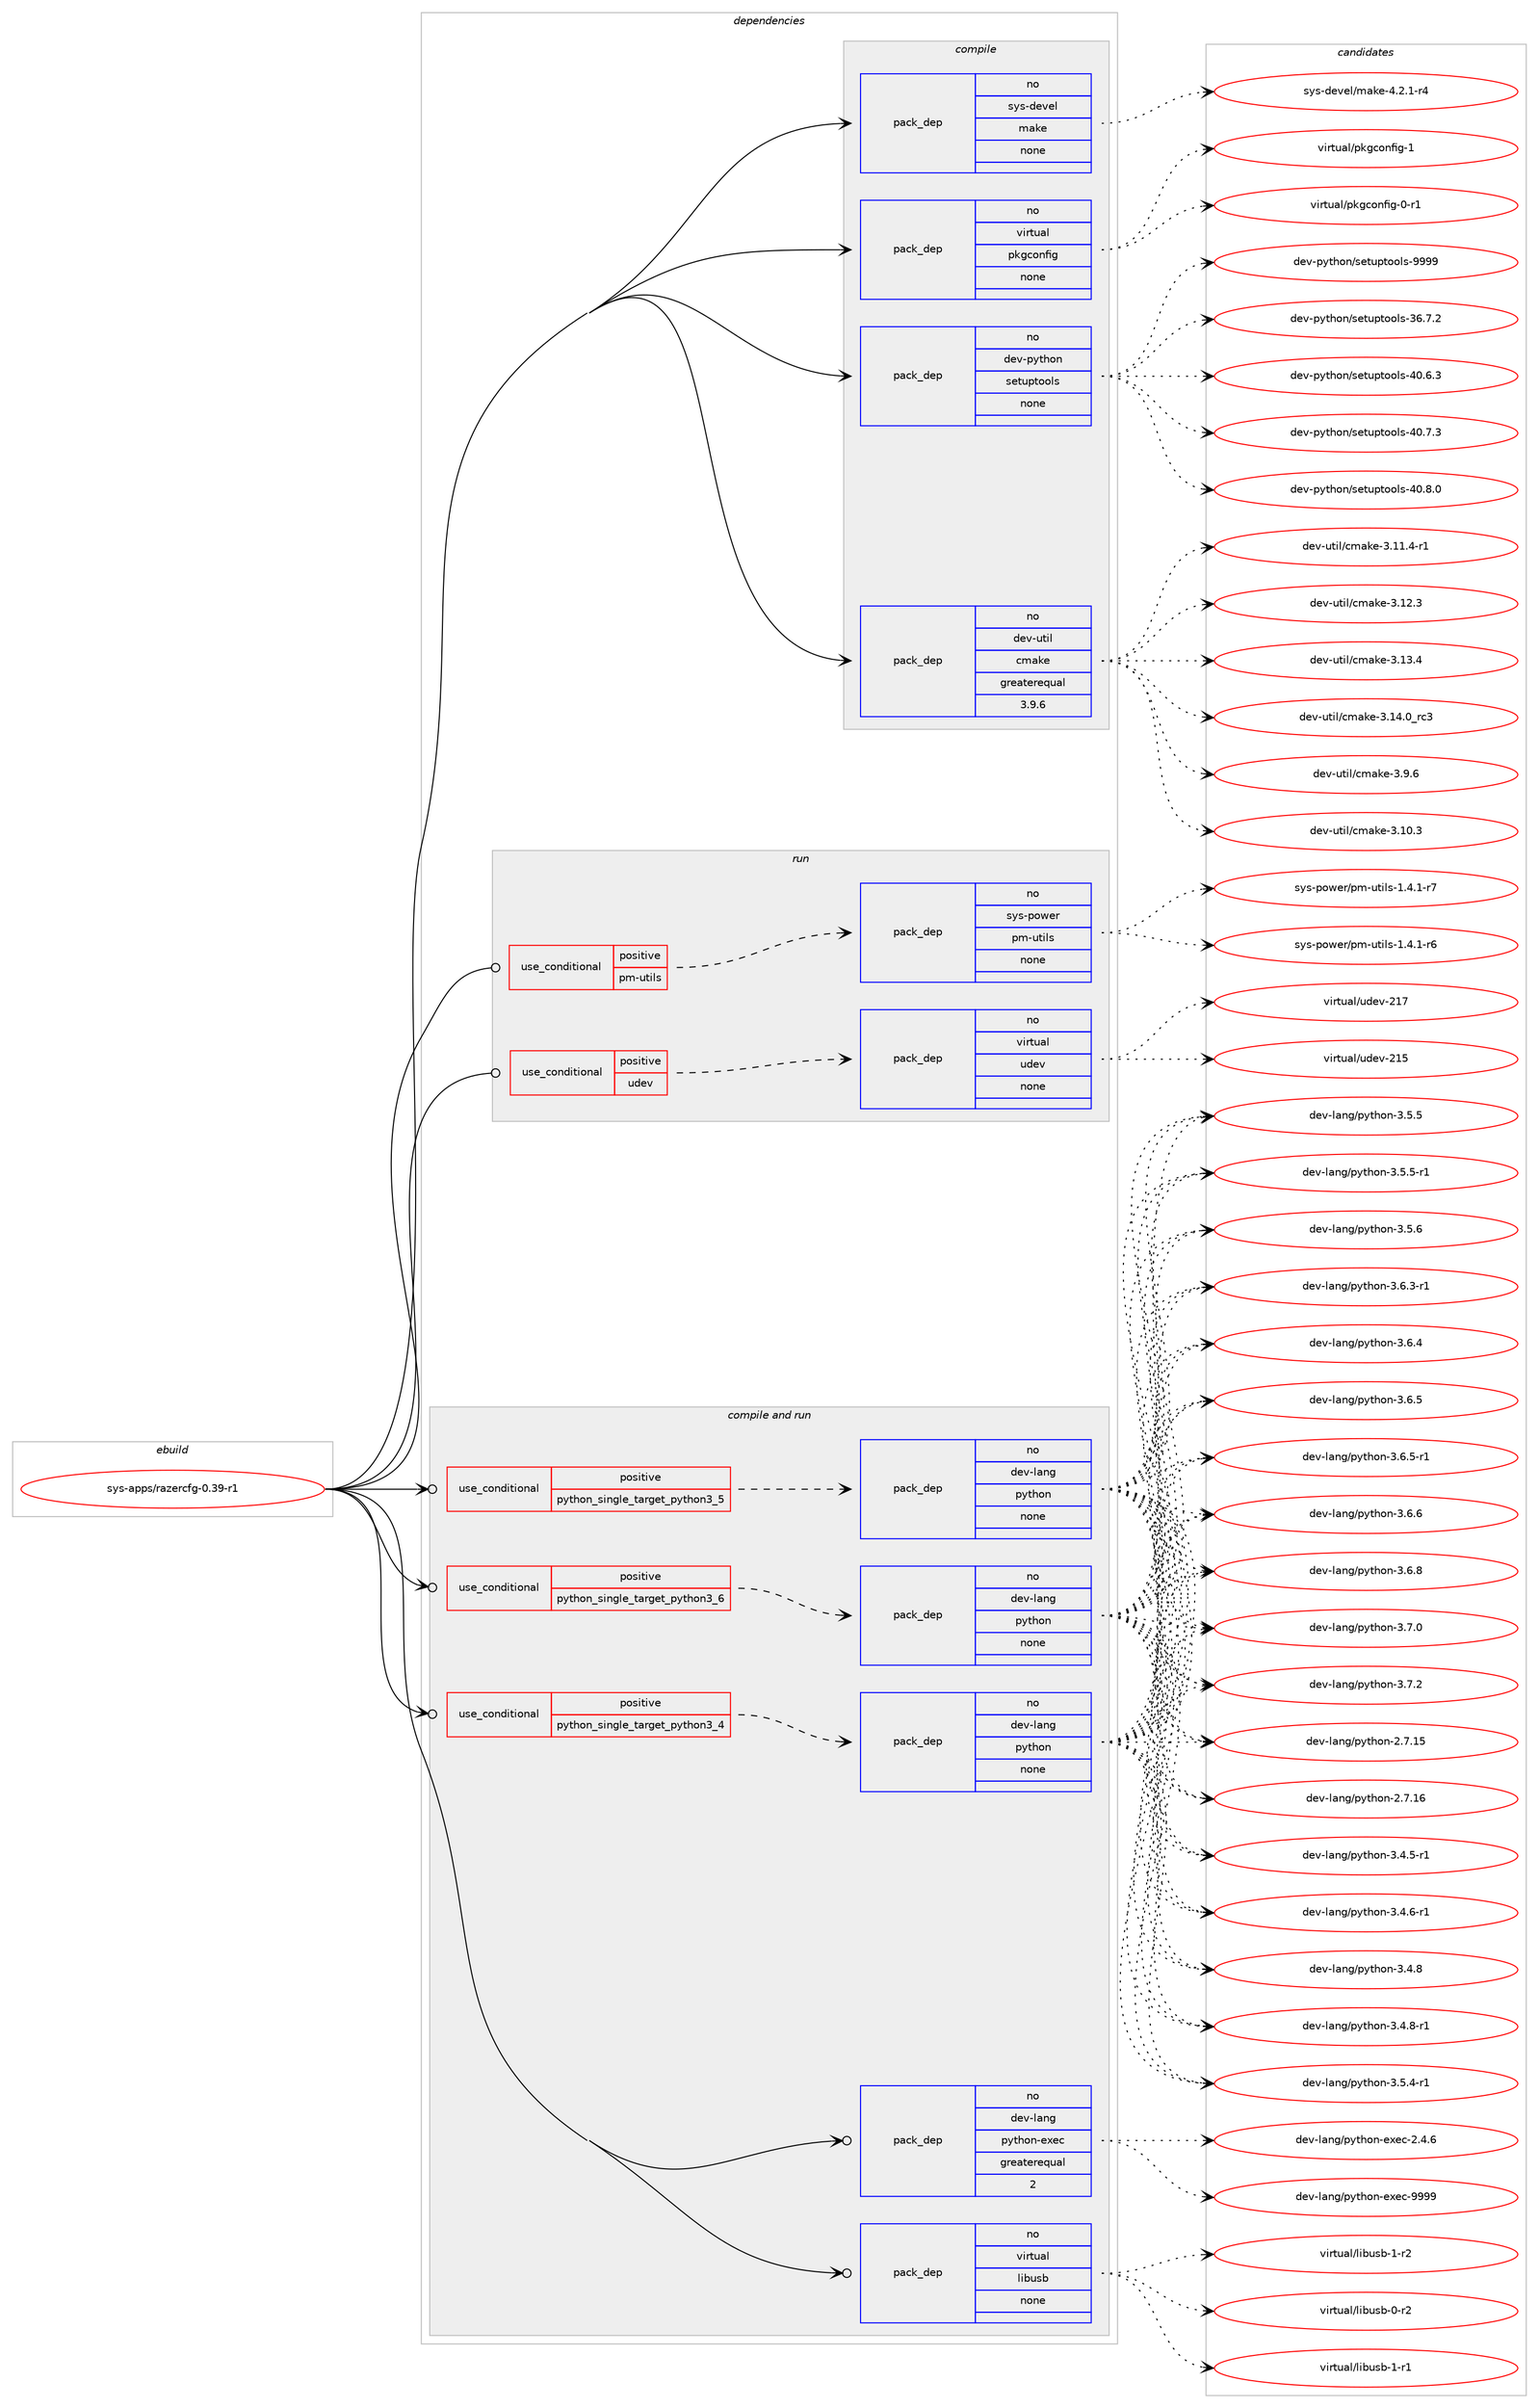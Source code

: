 digraph prolog {

# *************
# Graph options
# *************

newrank=true;
concentrate=true;
compound=true;
graph [rankdir=LR,fontname=Helvetica,fontsize=10,ranksep=1.5];#, ranksep=2.5, nodesep=0.2];
edge  [arrowhead=vee];
node  [fontname=Helvetica,fontsize=10];

# **********
# The ebuild
# **********

subgraph cluster_leftcol {
color=gray;
rank=same;
label=<<i>ebuild</i>>;
id [label="sys-apps/razercfg-0.39-r1", color=red, width=4, href="../sys-apps/razercfg-0.39-r1.svg"];
}

# ****************
# The dependencies
# ****************

subgraph cluster_midcol {
color=gray;
label=<<i>dependencies</i>>;
subgraph cluster_compile {
fillcolor="#eeeeee";
style=filled;
label=<<i>compile</i>>;
subgraph pack1229073 {
dependency1714089 [label=<<TABLE BORDER="0" CELLBORDER="1" CELLSPACING="0" CELLPADDING="4" WIDTH="220"><TR><TD ROWSPAN="6" CELLPADDING="30">pack_dep</TD></TR><TR><TD WIDTH="110">no</TD></TR><TR><TD>dev-python</TD></TR><TR><TD>setuptools</TD></TR><TR><TD>none</TD></TR><TR><TD></TD></TR></TABLE>>, shape=none, color=blue];
}
id:e -> dependency1714089:w [weight=20,style="solid",arrowhead="vee"];
subgraph pack1229074 {
dependency1714090 [label=<<TABLE BORDER="0" CELLBORDER="1" CELLSPACING="0" CELLPADDING="4" WIDTH="220"><TR><TD ROWSPAN="6" CELLPADDING="30">pack_dep</TD></TR><TR><TD WIDTH="110">no</TD></TR><TR><TD>dev-util</TD></TR><TR><TD>cmake</TD></TR><TR><TD>greaterequal</TD></TR><TR><TD>3.9.6</TD></TR></TABLE>>, shape=none, color=blue];
}
id:e -> dependency1714090:w [weight=20,style="solid",arrowhead="vee"];
subgraph pack1229075 {
dependency1714091 [label=<<TABLE BORDER="0" CELLBORDER="1" CELLSPACING="0" CELLPADDING="4" WIDTH="220"><TR><TD ROWSPAN="6" CELLPADDING="30">pack_dep</TD></TR><TR><TD WIDTH="110">no</TD></TR><TR><TD>sys-devel</TD></TR><TR><TD>make</TD></TR><TR><TD>none</TD></TR><TR><TD></TD></TR></TABLE>>, shape=none, color=blue];
}
id:e -> dependency1714091:w [weight=20,style="solid",arrowhead="vee"];
subgraph pack1229076 {
dependency1714092 [label=<<TABLE BORDER="0" CELLBORDER="1" CELLSPACING="0" CELLPADDING="4" WIDTH="220"><TR><TD ROWSPAN="6" CELLPADDING="30">pack_dep</TD></TR><TR><TD WIDTH="110">no</TD></TR><TR><TD>virtual</TD></TR><TR><TD>pkgconfig</TD></TR><TR><TD>none</TD></TR><TR><TD></TD></TR></TABLE>>, shape=none, color=blue];
}
id:e -> dependency1714092:w [weight=20,style="solid",arrowhead="vee"];
}
subgraph cluster_compileandrun {
fillcolor="#eeeeee";
style=filled;
label=<<i>compile and run</i>>;
subgraph cond456998 {
dependency1714093 [label=<<TABLE BORDER="0" CELLBORDER="1" CELLSPACING="0" CELLPADDING="4"><TR><TD ROWSPAN="3" CELLPADDING="10">use_conditional</TD></TR><TR><TD>positive</TD></TR><TR><TD>python_single_target_python3_4</TD></TR></TABLE>>, shape=none, color=red];
subgraph pack1229077 {
dependency1714094 [label=<<TABLE BORDER="0" CELLBORDER="1" CELLSPACING="0" CELLPADDING="4" WIDTH="220"><TR><TD ROWSPAN="6" CELLPADDING="30">pack_dep</TD></TR><TR><TD WIDTH="110">no</TD></TR><TR><TD>dev-lang</TD></TR><TR><TD>python</TD></TR><TR><TD>none</TD></TR><TR><TD></TD></TR></TABLE>>, shape=none, color=blue];
}
dependency1714093:e -> dependency1714094:w [weight=20,style="dashed",arrowhead="vee"];
}
id:e -> dependency1714093:w [weight=20,style="solid",arrowhead="odotvee"];
subgraph cond456999 {
dependency1714095 [label=<<TABLE BORDER="0" CELLBORDER="1" CELLSPACING="0" CELLPADDING="4"><TR><TD ROWSPAN="3" CELLPADDING="10">use_conditional</TD></TR><TR><TD>positive</TD></TR><TR><TD>python_single_target_python3_5</TD></TR></TABLE>>, shape=none, color=red];
subgraph pack1229078 {
dependency1714096 [label=<<TABLE BORDER="0" CELLBORDER="1" CELLSPACING="0" CELLPADDING="4" WIDTH="220"><TR><TD ROWSPAN="6" CELLPADDING="30">pack_dep</TD></TR><TR><TD WIDTH="110">no</TD></TR><TR><TD>dev-lang</TD></TR><TR><TD>python</TD></TR><TR><TD>none</TD></TR><TR><TD></TD></TR></TABLE>>, shape=none, color=blue];
}
dependency1714095:e -> dependency1714096:w [weight=20,style="dashed",arrowhead="vee"];
}
id:e -> dependency1714095:w [weight=20,style="solid",arrowhead="odotvee"];
subgraph cond457000 {
dependency1714097 [label=<<TABLE BORDER="0" CELLBORDER="1" CELLSPACING="0" CELLPADDING="4"><TR><TD ROWSPAN="3" CELLPADDING="10">use_conditional</TD></TR><TR><TD>positive</TD></TR><TR><TD>python_single_target_python3_6</TD></TR></TABLE>>, shape=none, color=red];
subgraph pack1229079 {
dependency1714098 [label=<<TABLE BORDER="0" CELLBORDER="1" CELLSPACING="0" CELLPADDING="4" WIDTH="220"><TR><TD ROWSPAN="6" CELLPADDING="30">pack_dep</TD></TR><TR><TD WIDTH="110">no</TD></TR><TR><TD>dev-lang</TD></TR><TR><TD>python</TD></TR><TR><TD>none</TD></TR><TR><TD></TD></TR></TABLE>>, shape=none, color=blue];
}
dependency1714097:e -> dependency1714098:w [weight=20,style="dashed",arrowhead="vee"];
}
id:e -> dependency1714097:w [weight=20,style="solid",arrowhead="odotvee"];
subgraph pack1229080 {
dependency1714099 [label=<<TABLE BORDER="0" CELLBORDER="1" CELLSPACING="0" CELLPADDING="4" WIDTH="220"><TR><TD ROWSPAN="6" CELLPADDING="30">pack_dep</TD></TR><TR><TD WIDTH="110">no</TD></TR><TR><TD>dev-lang</TD></TR><TR><TD>python-exec</TD></TR><TR><TD>greaterequal</TD></TR><TR><TD>2</TD></TR></TABLE>>, shape=none, color=blue];
}
id:e -> dependency1714099:w [weight=20,style="solid",arrowhead="odotvee"];
subgraph pack1229081 {
dependency1714100 [label=<<TABLE BORDER="0" CELLBORDER="1" CELLSPACING="0" CELLPADDING="4" WIDTH="220"><TR><TD ROWSPAN="6" CELLPADDING="30">pack_dep</TD></TR><TR><TD WIDTH="110">no</TD></TR><TR><TD>virtual</TD></TR><TR><TD>libusb</TD></TR><TR><TD>none</TD></TR><TR><TD></TD></TR></TABLE>>, shape=none, color=blue];
}
id:e -> dependency1714100:w [weight=20,style="solid",arrowhead="odotvee"];
}
subgraph cluster_run {
fillcolor="#eeeeee";
style=filled;
label=<<i>run</i>>;
subgraph cond457001 {
dependency1714101 [label=<<TABLE BORDER="0" CELLBORDER="1" CELLSPACING="0" CELLPADDING="4"><TR><TD ROWSPAN="3" CELLPADDING="10">use_conditional</TD></TR><TR><TD>positive</TD></TR><TR><TD>pm-utils</TD></TR></TABLE>>, shape=none, color=red];
subgraph pack1229082 {
dependency1714102 [label=<<TABLE BORDER="0" CELLBORDER="1" CELLSPACING="0" CELLPADDING="4" WIDTH="220"><TR><TD ROWSPAN="6" CELLPADDING="30">pack_dep</TD></TR><TR><TD WIDTH="110">no</TD></TR><TR><TD>sys-power</TD></TR><TR><TD>pm-utils</TD></TR><TR><TD>none</TD></TR><TR><TD></TD></TR></TABLE>>, shape=none, color=blue];
}
dependency1714101:e -> dependency1714102:w [weight=20,style="dashed",arrowhead="vee"];
}
id:e -> dependency1714101:w [weight=20,style="solid",arrowhead="odot"];
subgraph cond457002 {
dependency1714103 [label=<<TABLE BORDER="0" CELLBORDER="1" CELLSPACING="0" CELLPADDING="4"><TR><TD ROWSPAN="3" CELLPADDING="10">use_conditional</TD></TR><TR><TD>positive</TD></TR><TR><TD>udev</TD></TR></TABLE>>, shape=none, color=red];
subgraph pack1229083 {
dependency1714104 [label=<<TABLE BORDER="0" CELLBORDER="1" CELLSPACING="0" CELLPADDING="4" WIDTH="220"><TR><TD ROWSPAN="6" CELLPADDING="30">pack_dep</TD></TR><TR><TD WIDTH="110">no</TD></TR><TR><TD>virtual</TD></TR><TR><TD>udev</TD></TR><TR><TD>none</TD></TR><TR><TD></TD></TR></TABLE>>, shape=none, color=blue];
}
dependency1714103:e -> dependency1714104:w [weight=20,style="dashed",arrowhead="vee"];
}
id:e -> dependency1714103:w [weight=20,style="solid",arrowhead="odot"];
}
}

# **************
# The candidates
# **************

subgraph cluster_choices {
rank=same;
color=gray;
label=<<i>candidates</i>>;

subgraph choice1229073 {
color=black;
nodesep=1;
choice100101118451121211161041111104711510111611711211611111110811545515446554650 [label="dev-python/setuptools-36.7.2", color=red, width=4,href="../dev-python/setuptools-36.7.2.svg"];
choice100101118451121211161041111104711510111611711211611111110811545524846544651 [label="dev-python/setuptools-40.6.3", color=red, width=4,href="../dev-python/setuptools-40.6.3.svg"];
choice100101118451121211161041111104711510111611711211611111110811545524846554651 [label="dev-python/setuptools-40.7.3", color=red, width=4,href="../dev-python/setuptools-40.7.3.svg"];
choice100101118451121211161041111104711510111611711211611111110811545524846564648 [label="dev-python/setuptools-40.8.0", color=red, width=4,href="../dev-python/setuptools-40.8.0.svg"];
choice10010111845112121116104111110471151011161171121161111111081154557575757 [label="dev-python/setuptools-9999", color=red, width=4,href="../dev-python/setuptools-9999.svg"];
dependency1714089:e -> choice100101118451121211161041111104711510111611711211611111110811545515446554650:w [style=dotted,weight="100"];
dependency1714089:e -> choice100101118451121211161041111104711510111611711211611111110811545524846544651:w [style=dotted,weight="100"];
dependency1714089:e -> choice100101118451121211161041111104711510111611711211611111110811545524846554651:w [style=dotted,weight="100"];
dependency1714089:e -> choice100101118451121211161041111104711510111611711211611111110811545524846564648:w [style=dotted,weight="100"];
dependency1714089:e -> choice10010111845112121116104111110471151011161171121161111111081154557575757:w [style=dotted,weight="100"];
}
subgraph choice1229074 {
color=black;
nodesep=1;
choice1001011184511711610510847991099710710145514649484651 [label="dev-util/cmake-3.10.3", color=red, width=4,href="../dev-util/cmake-3.10.3.svg"];
choice10010111845117116105108479910997107101455146494946524511449 [label="dev-util/cmake-3.11.4-r1", color=red, width=4,href="../dev-util/cmake-3.11.4-r1.svg"];
choice1001011184511711610510847991099710710145514649504651 [label="dev-util/cmake-3.12.3", color=red, width=4,href="../dev-util/cmake-3.12.3.svg"];
choice1001011184511711610510847991099710710145514649514652 [label="dev-util/cmake-3.13.4", color=red, width=4,href="../dev-util/cmake-3.13.4.svg"];
choice1001011184511711610510847991099710710145514649524648951149951 [label="dev-util/cmake-3.14.0_rc3", color=red, width=4,href="../dev-util/cmake-3.14.0_rc3.svg"];
choice10010111845117116105108479910997107101455146574654 [label="dev-util/cmake-3.9.6", color=red, width=4,href="../dev-util/cmake-3.9.6.svg"];
dependency1714090:e -> choice1001011184511711610510847991099710710145514649484651:w [style=dotted,weight="100"];
dependency1714090:e -> choice10010111845117116105108479910997107101455146494946524511449:w [style=dotted,weight="100"];
dependency1714090:e -> choice1001011184511711610510847991099710710145514649504651:w [style=dotted,weight="100"];
dependency1714090:e -> choice1001011184511711610510847991099710710145514649514652:w [style=dotted,weight="100"];
dependency1714090:e -> choice1001011184511711610510847991099710710145514649524648951149951:w [style=dotted,weight="100"];
dependency1714090:e -> choice10010111845117116105108479910997107101455146574654:w [style=dotted,weight="100"];
}
subgraph choice1229075 {
color=black;
nodesep=1;
choice1151211154510010111810110847109971071014552465046494511452 [label="sys-devel/make-4.2.1-r4", color=red, width=4,href="../sys-devel/make-4.2.1-r4.svg"];
dependency1714091:e -> choice1151211154510010111810110847109971071014552465046494511452:w [style=dotted,weight="100"];
}
subgraph choice1229076 {
color=black;
nodesep=1;
choice11810511411611797108471121071039911111010210510345484511449 [label="virtual/pkgconfig-0-r1", color=red, width=4,href="../virtual/pkgconfig-0-r1.svg"];
choice1181051141161179710847112107103991111101021051034549 [label="virtual/pkgconfig-1", color=red, width=4,href="../virtual/pkgconfig-1.svg"];
dependency1714092:e -> choice11810511411611797108471121071039911111010210510345484511449:w [style=dotted,weight="100"];
dependency1714092:e -> choice1181051141161179710847112107103991111101021051034549:w [style=dotted,weight="100"];
}
subgraph choice1229077 {
color=black;
nodesep=1;
choice10010111845108971101034711212111610411111045504655464953 [label="dev-lang/python-2.7.15", color=red, width=4,href="../dev-lang/python-2.7.15.svg"];
choice10010111845108971101034711212111610411111045504655464954 [label="dev-lang/python-2.7.16", color=red, width=4,href="../dev-lang/python-2.7.16.svg"];
choice1001011184510897110103471121211161041111104551465246534511449 [label="dev-lang/python-3.4.5-r1", color=red, width=4,href="../dev-lang/python-3.4.5-r1.svg"];
choice1001011184510897110103471121211161041111104551465246544511449 [label="dev-lang/python-3.4.6-r1", color=red, width=4,href="../dev-lang/python-3.4.6-r1.svg"];
choice100101118451089711010347112121116104111110455146524656 [label="dev-lang/python-3.4.8", color=red, width=4,href="../dev-lang/python-3.4.8.svg"];
choice1001011184510897110103471121211161041111104551465246564511449 [label="dev-lang/python-3.4.8-r1", color=red, width=4,href="../dev-lang/python-3.4.8-r1.svg"];
choice1001011184510897110103471121211161041111104551465346524511449 [label="dev-lang/python-3.5.4-r1", color=red, width=4,href="../dev-lang/python-3.5.4-r1.svg"];
choice100101118451089711010347112121116104111110455146534653 [label="dev-lang/python-3.5.5", color=red, width=4,href="../dev-lang/python-3.5.5.svg"];
choice1001011184510897110103471121211161041111104551465346534511449 [label="dev-lang/python-3.5.5-r1", color=red, width=4,href="../dev-lang/python-3.5.5-r1.svg"];
choice100101118451089711010347112121116104111110455146534654 [label="dev-lang/python-3.5.6", color=red, width=4,href="../dev-lang/python-3.5.6.svg"];
choice1001011184510897110103471121211161041111104551465446514511449 [label="dev-lang/python-3.6.3-r1", color=red, width=4,href="../dev-lang/python-3.6.3-r1.svg"];
choice100101118451089711010347112121116104111110455146544652 [label="dev-lang/python-3.6.4", color=red, width=4,href="../dev-lang/python-3.6.4.svg"];
choice100101118451089711010347112121116104111110455146544653 [label="dev-lang/python-3.6.5", color=red, width=4,href="../dev-lang/python-3.6.5.svg"];
choice1001011184510897110103471121211161041111104551465446534511449 [label="dev-lang/python-3.6.5-r1", color=red, width=4,href="../dev-lang/python-3.6.5-r1.svg"];
choice100101118451089711010347112121116104111110455146544654 [label="dev-lang/python-3.6.6", color=red, width=4,href="../dev-lang/python-3.6.6.svg"];
choice100101118451089711010347112121116104111110455146544656 [label="dev-lang/python-3.6.8", color=red, width=4,href="../dev-lang/python-3.6.8.svg"];
choice100101118451089711010347112121116104111110455146554648 [label="dev-lang/python-3.7.0", color=red, width=4,href="../dev-lang/python-3.7.0.svg"];
choice100101118451089711010347112121116104111110455146554650 [label="dev-lang/python-3.7.2", color=red, width=4,href="../dev-lang/python-3.7.2.svg"];
dependency1714094:e -> choice10010111845108971101034711212111610411111045504655464953:w [style=dotted,weight="100"];
dependency1714094:e -> choice10010111845108971101034711212111610411111045504655464954:w [style=dotted,weight="100"];
dependency1714094:e -> choice1001011184510897110103471121211161041111104551465246534511449:w [style=dotted,weight="100"];
dependency1714094:e -> choice1001011184510897110103471121211161041111104551465246544511449:w [style=dotted,weight="100"];
dependency1714094:e -> choice100101118451089711010347112121116104111110455146524656:w [style=dotted,weight="100"];
dependency1714094:e -> choice1001011184510897110103471121211161041111104551465246564511449:w [style=dotted,weight="100"];
dependency1714094:e -> choice1001011184510897110103471121211161041111104551465346524511449:w [style=dotted,weight="100"];
dependency1714094:e -> choice100101118451089711010347112121116104111110455146534653:w [style=dotted,weight="100"];
dependency1714094:e -> choice1001011184510897110103471121211161041111104551465346534511449:w [style=dotted,weight="100"];
dependency1714094:e -> choice100101118451089711010347112121116104111110455146534654:w [style=dotted,weight="100"];
dependency1714094:e -> choice1001011184510897110103471121211161041111104551465446514511449:w [style=dotted,weight="100"];
dependency1714094:e -> choice100101118451089711010347112121116104111110455146544652:w [style=dotted,weight="100"];
dependency1714094:e -> choice100101118451089711010347112121116104111110455146544653:w [style=dotted,weight="100"];
dependency1714094:e -> choice1001011184510897110103471121211161041111104551465446534511449:w [style=dotted,weight="100"];
dependency1714094:e -> choice100101118451089711010347112121116104111110455146544654:w [style=dotted,weight="100"];
dependency1714094:e -> choice100101118451089711010347112121116104111110455146544656:w [style=dotted,weight="100"];
dependency1714094:e -> choice100101118451089711010347112121116104111110455146554648:w [style=dotted,weight="100"];
dependency1714094:e -> choice100101118451089711010347112121116104111110455146554650:w [style=dotted,weight="100"];
}
subgraph choice1229078 {
color=black;
nodesep=1;
choice10010111845108971101034711212111610411111045504655464953 [label="dev-lang/python-2.7.15", color=red, width=4,href="../dev-lang/python-2.7.15.svg"];
choice10010111845108971101034711212111610411111045504655464954 [label="dev-lang/python-2.7.16", color=red, width=4,href="../dev-lang/python-2.7.16.svg"];
choice1001011184510897110103471121211161041111104551465246534511449 [label="dev-lang/python-3.4.5-r1", color=red, width=4,href="../dev-lang/python-3.4.5-r1.svg"];
choice1001011184510897110103471121211161041111104551465246544511449 [label="dev-lang/python-3.4.6-r1", color=red, width=4,href="../dev-lang/python-3.4.6-r1.svg"];
choice100101118451089711010347112121116104111110455146524656 [label="dev-lang/python-3.4.8", color=red, width=4,href="../dev-lang/python-3.4.8.svg"];
choice1001011184510897110103471121211161041111104551465246564511449 [label="dev-lang/python-3.4.8-r1", color=red, width=4,href="../dev-lang/python-3.4.8-r1.svg"];
choice1001011184510897110103471121211161041111104551465346524511449 [label="dev-lang/python-3.5.4-r1", color=red, width=4,href="../dev-lang/python-3.5.4-r1.svg"];
choice100101118451089711010347112121116104111110455146534653 [label="dev-lang/python-3.5.5", color=red, width=4,href="../dev-lang/python-3.5.5.svg"];
choice1001011184510897110103471121211161041111104551465346534511449 [label="dev-lang/python-3.5.5-r1", color=red, width=4,href="../dev-lang/python-3.5.5-r1.svg"];
choice100101118451089711010347112121116104111110455146534654 [label="dev-lang/python-3.5.6", color=red, width=4,href="../dev-lang/python-3.5.6.svg"];
choice1001011184510897110103471121211161041111104551465446514511449 [label="dev-lang/python-3.6.3-r1", color=red, width=4,href="../dev-lang/python-3.6.3-r1.svg"];
choice100101118451089711010347112121116104111110455146544652 [label="dev-lang/python-3.6.4", color=red, width=4,href="../dev-lang/python-3.6.4.svg"];
choice100101118451089711010347112121116104111110455146544653 [label="dev-lang/python-3.6.5", color=red, width=4,href="../dev-lang/python-3.6.5.svg"];
choice1001011184510897110103471121211161041111104551465446534511449 [label="dev-lang/python-3.6.5-r1", color=red, width=4,href="../dev-lang/python-3.6.5-r1.svg"];
choice100101118451089711010347112121116104111110455146544654 [label="dev-lang/python-3.6.6", color=red, width=4,href="../dev-lang/python-3.6.6.svg"];
choice100101118451089711010347112121116104111110455146544656 [label="dev-lang/python-3.6.8", color=red, width=4,href="../dev-lang/python-3.6.8.svg"];
choice100101118451089711010347112121116104111110455146554648 [label="dev-lang/python-3.7.0", color=red, width=4,href="../dev-lang/python-3.7.0.svg"];
choice100101118451089711010347112121116104111110455146554650 [label="dev-lang/python-3.7.2", color=red, width=4,href="../dev-lang/python-3.7.2.svg"];
dependency1714096:e -> choice10010111845108971101034711212111610411111045504655464953:w [style=dotted,weight="100"];
dependency1714096:e -> choice10010111845108971101034711212111610411111045504655464954:w [style=dotted,weight="100"];
dependency1714096:e -> choice1001011184510897110103471121211161041111104551465246534511449:w [style=dotted,weight="100"];
dependency1714096:e -> choice1001011184510897110103471121211161041111104551465246544511449:w [style=dotted,weight="100"];
dependency1714096:e -> choice100101118451089711010347112121116104111110455146524656:w [style=dotted,weight="100"];
dependency1714096:e -> choice1001011184510897110103471121211161041111104551465246564511449:w [style=dotted,weight="100"];
dependency1714096:e -> choice1001011184510897110103471121211161041111104551465346524511449:w [style=dotted,weight="100"];
dependency1714096:e -> choice100101118451089711010347112121116104111110455146534653:w [style=dotted,weight="100"];
dependency1714096:e -> choice1001011184510897110103471121211161041111104551465346534511449:w [style=dotted,weight="100"];
dependency1714096:e -> choice100101118451089711010347112121116104111110455146534654:w [style=dotted,weight="100"];
dependency1714096:e -> choice1001011184510897110103471121211161041111104551465446514511449:w [style=dotted,weight="100"];
dependency1714096:e -> choice100101118451089711010347112121116104111110455146544652:w [style=dotted,weight="100"];
dependency1714096:e -> choice100101118451089711010347112121116104111110455146544653:w [style=dotted,weight="100"];
dependency1714096:e -> choice1001011184510897110103471121211161041111104551465446534511449:w [style=dotted,weight="100"];
dependency1714096:e -> choice100101118451089711010347112121116104111110455146544654:w [style=dotted,weight="100"];
dependency1714096:e -> choice100101118451089711010347112121116104111110455146544656:w [style=dotted,weight="100"];
dependency1714096:e -> choice100101118451089711010347112121116104111110455146554648:w [style=dotted,weight="100"];
dependency1714096:e -> choice100101118451089711010347112121116104111110455146554650:w [style=dotted,weight="100"];
}
subgraph choice1229079 {
color=black;
nodesep=1;
choice10010111845108971101034711212111610411111045504655464953 [label="dev-lang/python-2.7.15", color=red, width=4,href="../dev-lang/python-2.7.15.svg"];
choice10010111845108971101034711212111610411111045504655464954 [label="dev-lang/python-2.7.16", color=red, width=4,href="../dev-lang/python-2.7.16.svg"];
choice1001011184510897110103471121211161041111104551465246534511449 [label="dev-lang/python-3.4.5-r1", color=red, width=4,href="../dev-lang/python-3.4.5-r1.svg"];
choice1001011184510897110103471121211161041111104551465246544511449 [label="dev-lang/python-3.4.6-r1", color=red, width=4,href="../dev-lang/python-3.4.6-r1.svg"];
choice100101118451089711010347112121116104111110455146524656 [label="dev-lang/python-3.4.8", color=red, width=4,href="../dev-lang/python-3.4.8.svg"];
choice1001011184510897110103471121211161041111104551465246564511449 [label="dev-lang/python-3.4.8-r1", color=red, width=4,href="../dev-lang/python-3.4.8-r1.svg"];
choice1001011184510897110103471121211161041111104551465346524511449 [label="dev-lang/python-3.5.4-r1", color=red, width=4,href="../dev-lang/python-3.5.4-r1.svg"];
choice100101118451089711010347112121116104111110455146534653 [label="dev-lang/python-3.5.5", color=red, width=4,href="../dev-lang/python-3.5.5.svg"];
choice1001011184510897110103471121211161041111104551465346534511449 [label="dev-lang/python-3.5.5-r1", color=red, width=4,href="../dev-lang/python-3.5.5-r1.svg"];
choice100101118451089711010347112121116104111110455146534654 [label="dev-lang/python-3.5.6", color=red, width=4,href="../dev-lang/python-3.5.6.svg"];
choice1001011184510897110103471121211161041111104551465446514511449 [label="dev-lang/python-3.6.3-r1", color=red, width=4,href="../dev-lang/python-3.6.3-r1.svg"];
choice100101118451089711010347112121116104111110455146544652 [label="dev-lang/python-3.6.4", color=red, width=4,href="../dev-lang/python-3.6.4.svg"];
choice100101118451089711010347112121116104111110455146544653 [label="dev-lang/python-3.6.5", color=red, width=4,href="../dev-lang/python-3.6.5.svg"];
choice1001011184510897110103471121211161041111104551465446534511449 [label="dev-lang/python-3.6.5-r1", color=red, width=4,href="../dev-lang/python-3.6.5-r1.svg"];
choice100101118451089711010347112121116104111110455146544654 [label="dev-lang/python-3.6.6", color=red, width=4,href="../dev-lang/python-3.6.6.svg"];
choice100101118451089711010347112121116104111110455146544656 [label="dev-lang/python-3.6.8", color=red, width=4,href="../dev-lang/python-3.6.8.svg"];
choice100101118451089711010347112121116104111110455146554648 [label="dev-lang/python-3.7.0", color=red, width=4,href="../dev-lang/python-3.7.0.svg"];
choice100101118451089711010347112121116104111110455146554650 [label="dev-lang/python-3.7.2", color=red, width=4,href="../dev-lang/python-3.7.2.svg"];
dependency1714098:e -> choice10010111845108971101034711212111610411111045504655464953:w [style=dotted,weight="100"];
dependency1714098:e -> choice10010111845108971101034711212111610411111045504655464954:w [style=dotted,weight="100"];
dependency1714098:e -> choice1001011184510897110103471121211161041111104551465246534511449:w [style=dotted,weight="100"];
dependency1714098:e -> choice1001011184510897110103471121211161041111104551465246544511449:w [style=dotted,weight="100"];
dependency1714098:e -> choice100101118451089711010347112121116104111110455146524656:w [style=dotted,weight="100"];
dependency1714098:e -> choice1001011184510897110103471121211161041111104551465246564511449:w [style=dotted,weight="100"];
dependency1714098:e -> choice1001011184510897110103471121211161041111104551465346524511449:w [style=dotted,weight="100"];
dependency1714098:e -> choice100101118451089711010347112121116104111110455146534653:w [style=dotted,weight="100"];
dependency1714098:e -> choice1001011184510897110103471121211161041111104551465346534511449:w [style=dotted,weight="100"];
dependency1714098:e -> choice100101118451089711010347112121116104111110455146534654:w [style=dotted,weight="100"];
dependency1714098:e -> choice1001011184510897110103471121211161041111104551465446514511449:w [style=dotted,weight="100"];
dependency1714098:e -> choice100101118451089711010347112121116104111110455146544652:w [style=dotted,weight="100"];
dependency1714098:e -> choice100101118451089711010347112121116104111110455146544653:w [style=dotted,weight="100"];
dependency1714098:e -> choice1001011184510897110103471121211161041111104551465446534511449:w [style=dotted,weight="100"];
dependency1714098:e -> choice100101118451089711010347112121116104111110455146544654:w [style=dotted,weight="100"];
dependency1714098:e -> choice100101118451089711010347112121116104111110455146544656:w [style=dotted,weight="100"];
dependency1714098:e -> choice100101118451089711010347112121116104111110455146554648:w [style=dotted,weight="100"];
dependency1714098:e -> choice100101118451089711010347112121116104111110455146554650:w [style=dotted,weight="100"];
}
subgraph choice1229080 {
color=black;
nodesep=1;
choice1001011184510897110103471121211161041111104510112010199455046524654 [label="dev-lang/python-exec-2.4.6", color=red, width=4,href="../dev-lang/python-exec-2.4.6.svg"];
choice10010111845108971101034711212111610411111045101120101994557575757 [label="dev-lang/python-exec-9999", color=red, width=4,href="../dev-lang/python-exec-9999.svg"];
dependency1714099:e -> choice1001011184510897110103471121211161041111104510112010199455046524654:w [style=dotted,weight="100"];
dependency1714099:e -> choice10010111845108971101034711212111610411111045101120101994557575757:w [style=dotted,weight="100"];
}
subgraph choice1229081 {
color=black;
nodesep=1;
choice1181051141161179710847108105981171159845484511450 [label="virtual/libusb-0-r2", color=red, width=4,href="../virtual/libusb-0-r2.svg"];
choice1181051141161179710847108105981171159845494511449 [label="virtual/libusb-1-r1", color=red, width=4,href="../virtual/libusb-1-r1.svg"];
choice1181051141161179710847108105981171159845494511450 [label="virtual/libusb-1-r2", color=red, width=4,href="../virtual/libusb-1-r2.svg"];
dependency1714100:e -> choice1181051141161179710847108105981171159845484511450:w [style=dotted,weight="100"];
dependency1714100:e -> choice1181051141161179710847108105981171159845494511449:w [style=dotted,weight="100"];
dependency1714100:e -> choice1181051141161179710847108105981171159845494511450:w [style=dotted,weight="100"];
}
subgraph choice1229082 {
color=black;
nodesep=1;
choice1151211154511211111910111447112109451171161051081154549465246494511454 [label="sys-power/pm-utils-1.4.1-r6", color=red, width=4,href="../sys-power/pm-utils-1.4.1-r6.svg"];
choice1151211154511211111910111447112109451171161051081154549465246494511455 [label="sys-power/pm-utils-1.4.1-r7", color=red, width=4,href="../sys-power/pm-utils-1.4.1-r7.svg"];
dependency1714102:e -> choice1151211154511211111910111447112109451171161051081154549465246494511454:w [style=dotted,weight="100"];
dependency1714102:e -> choice1151211154511211111910111447112109451171161051081154549465246494511455:w [style=dotted,weight="100"];
}
subgraph choice1229083 {
color=black;
nodesep=1;
choice118105114116117971084711710010111845504953 [label="virtual/udev-215", color=red, width=4,href="../virtual/udev-215.svg"];
choice118105114116117971084711710010111845504955 [label="virtual/udev-217", color=red, width=4,href="../virtual/udev-217.svg"];
dependency1714104:e -> choice118105114116117971084711710010111845504953:w [style=dotted,weight="100"];
dependency1714104:e -> choice118105114116117971084711710010111845504955:w [style=dotted,weight="100"];
}
}

}
